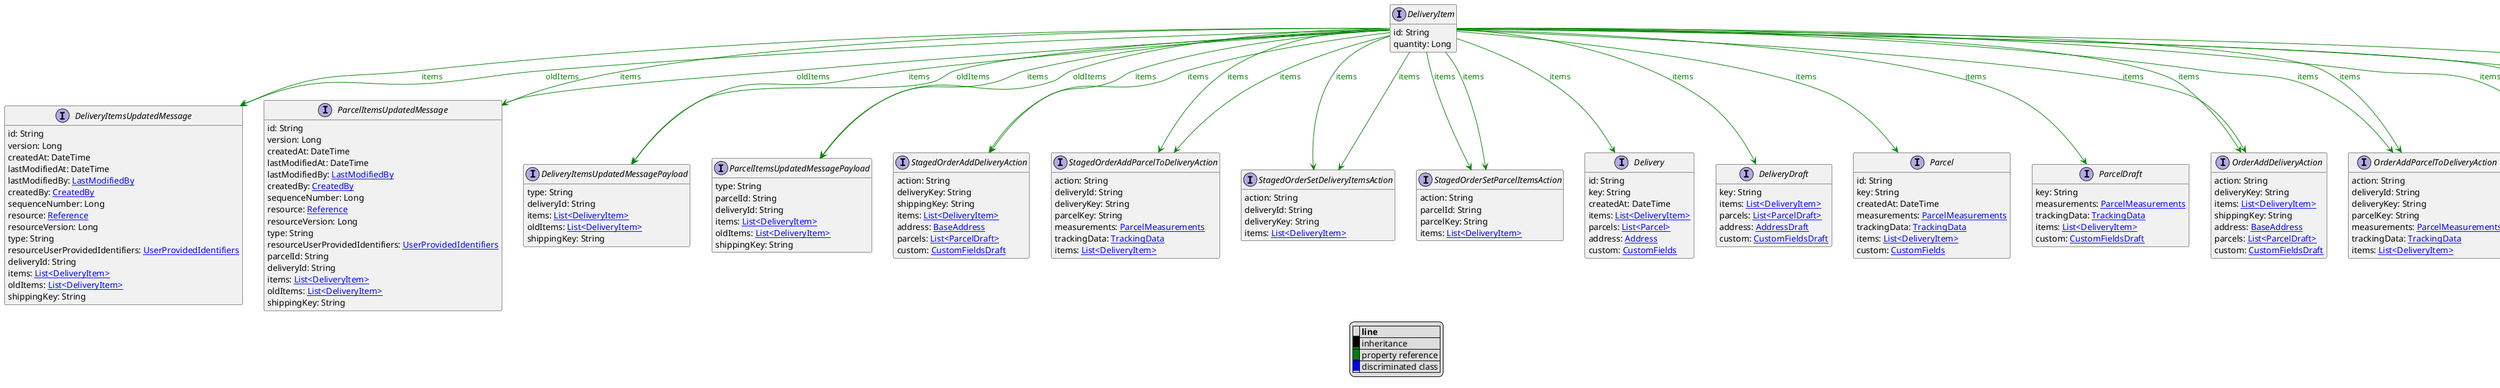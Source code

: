 @startuml

hide empty fields
hide empty methods
legend
|= |= line |
|<back:black>   </back>| inheritance |
|<back:green>   </back>| property reference |
|<back:blue>   </back>| discriminated class |
endlegend
interface DeliveryItem [[DeliveryItem.svg]]  {
    id: String
    quantity: Long
}



interface DeliveryItemsUpdatedMessage [[DeliveryItemsUpdatedMessage.svg]]  {
    id: String
    version: Long
    createdAt: DateTime
    lastModifiedAt: DateTime
    lastModifiedBy: [[LastModifiedBy.svg LastModifiedBy]]
    createdBy: [[CreatedBy.svg CreatedBy]]
    sequenceNumber: Long
    resource: [[Reference.svg Reference]]
    resourceVersion: Long
    type: String
    resourceUserProvidedIdentifiers: [[UserProvidedIdentifiers.svg UserProvidedIdentifiers]]
    deliveryId: String
    items: [[DeliveryItem.svg List<DeliveryItem>]]
    oldItems: [[DeliveryItem.svg List<DeliveryItem>]]
    shippingKey: String
}
interface ParcelItemsUpdatedMessage [[ParcelItemsUpdatedMessage.svg]]  {
    id: String
    version: Long
    createdAt: DateTime
    lastModifiedAt: DateTime
    lastModifiedBy: [[LastModifiedBy.svg LastModifiedBy]]
    createdBy: [[CreatedBy.svg CreatedBy]]
    sequenceNumber: Long
    resource: [[Reference.svg Reference]]
    resourceVersion: Long
    type: String
    resourceUserProvidedIdentifiers: [[UserProvidedIdentifiers.svg UserProvidedIdentifiers]]
    parcelId: String
    deliveryId: String
    items: [[DeliveryItem.svg List<DeliveryItem>]]
    oldItems: [[DeliveryItem.svg List<DeliveryItem>]]
    shippingKey: String
}
interface DeliveryItemsUpdatedMessagePayload [[DeliveryItemsUpdatedMessagePayload.svg]]  {
    type: String
    deliveryId: String
    items: [[DeliveryItem.svg List<DeliveryItem>]]
    oldItems: [[DeliveryItem.svg List<DeliveryItem>]]
    shippingKey: String
}
interface ParcelItemsUpdatedMessagePayload [[ParcelItemsUpdatedMessagePayload.svg]]  {
    type: String
    parcelId: String
    deliveryId: String
    items: [[DeliveryItem.svg List<DeliveryItem>]]
    oldItems: [[DeliveryItem.svg List<DeliveryItem>]]
    shippingKey: String
}
interface StagedOrderAddDeliveryAction [[StagedOrderAddDeliveryAction.svg]]  {
    action: String
    deliveryKey: String
    shippingKey: String
    items: [[DeliveryItem.svg List<DeliveryItem>]]
    address: [[BaseAddress.svg BaseAddress]]
    parcels: [[ParcelDraft.svg List<ParcelDraft>]]
    custom: [[CustomFieldsDraft.svg CustomFieldsDraft]]
}
interface StagedOrderAddParcelToDeliveryAction [[StagedOrderAddParcelToDeliveryAction.svg]]  {
    action: String
    deliveryId: String
    deliveryKey: String
    parcelKey: String
    measurements: [[ParcelMeasurements.svg ParcelMeasurements]]
    trackingData: [[TrackingData.svg TrackingData]]
    items: [[DeliveryItem.svg List<DeliveryItem>]]
}
interface StagedOrderSetDeliveryItemsAction [[StagedOrderSetDeliveryItemsAction.svg]]  {
    action: String
    deliveryId: String
    deliveryKey: String
    items: [[DeliveryItem.svg List<DeliveryItem>]]
}
interface StagedOrderSetParcelItemsAction [[StagedOrderSetParcelItemsAction.svg]]  {
    action: String
    parcelId: String
    parcelKey: String
    items: [[DeliveryItem.svg List<DeliveryItem>]]
}
interface Delivery [[Delivery.svg]]  {
    id: String
    key: String
    createdAt: DateTime
    items: [[DeliveryItem.svg List<DeliveryItem>]]
    parcels: [[Parcel.svg List<Parcel>]]
    address: [[Address.svg Address]]
    custom: [[CustomFields.svg CustomFields]]
}
interface DeliveryDraft [[DeliveryDraft.svg]]  {
    key: String
    items: [[DeliveryItem.svg List<DeliveryItem>]]
    parcels: [[ParcelDraft.svg List<ParcelDraft>]]
    address: [[AddressDraft.svg AddressDraft]]
    custom: [[CustomFieldsDraft.svg CustomFieldsDraft]]
}
interface Parcel [[Parcel.svg]]  {
    id: String
    key: String
    createdAt: DateTime
    measurements: [[ParcelMeasurements.svg ParcelMeasurements]]
    trackingData: [[TrackingData.svg TrackingData]]
    items: [[DeliveryItem.svg List<DeliveryItem>]]
    custom: [[CustomFields.svg CustomFields]]
}
interface ParcelDraft [[ParcelDraft.svg]]  {
    key: String
    measurements: [[ParcelMeasurements.svg ParcelMeasurements]]
    trackingData: [[TrackingData.svg TrackingData]]
    items: [[DeliveryItem.svg List<DeliveryItem>]]
    custom: [[CustomFieldsDraft.svg CustomFieldsDraft]]
}
interface OrderAddDeliveryAction [[OrderAddDeliveryAction.svg]]  {
    action: String
    deliveryKey: String
    items: [[DeliveryItem.svg List<DeliveryItem>]]
    shippingKey: String
    address: [[BaseAddress.svg BaseAddress]]
    parcels: [[ParcelDraft.svg List<ParcelDraft>]]
    custom: [[CustomFieldsDraft.svg CustomFieldsDraft]]
}
interface OrderAddParcelToDeliveryAction [[OrderAddParcelToDeliveryAction.svg]]  {
    action: String
    deliveryId: String
    deliveryKey: String
    parcelKey: String
    measurements: [[ParcelMeasurements.svg ParcelMeasurements]]
    trackingData: [[TrackingData.svg TrackingData]]
    items: [[DeliveryItem.svg List<DeliveryItem>]]
}
interface OrderSetDeliveryItemsAction [[OrderSetDeliveryItemsAction.svg]]  {
    action: String
    deliveryId: String
    deliveryKey: String
    items: [[DeliveryItem.svg List<DeliveryItem>]]
}
interface OrderSetParcelItemsAction [[OrderSetParcelItemsAction.svg]]  {
    action: String
    parcelId: String
    parcelKey: String
    items: [[DeliveryItem.svg List<DeliveryItem>]]
}

DeliveryItem --> DeliveryItemsUpdatedMessage #green;text:green : "items"
DeliveryItem --> DeliveryItemsUpdatedMessage #green;text:green : "oldItems"
DeliveryItem --> ParcelItemsUpdatedMessage #green;text:green : "items"
DeliveryItem --> ParcelItemsUpdatedMessage #green;text:green : "oldItems"
DeliveryItem --> DeliveryItemsUpdatedMessagePayload #green;text:green : "items"
DeliveryItem --> DeliveryItemsUpdatedMessagePayload #green;text:green : "oldItems"
DeliveryItem --> ParcelItemsUpdatedMessagePayload #green;text:green : "items"
DeliveryItem --> ParcelItemsUpdatedMessagePayload #green;text:green : "oldItems"
DeliveryItem --> StagedOrderAddDeliveryAction #green;text:green : "items"
DeliveryItem --> StagedOrderAddDeliveryAction #green;text:green : "items"
DeliveryItem --> StagedOrderAddParcelToDeliveryAction #green;text:green : "items"
DeliveryItem --> StagedOrderAddParcelToDeliveryAction #green;text:green : "items"
DeliveryItem --> StagedOrderSetDeliveryItemsAction #green;text:green : "items"
DeliveryItem --> StagedOrderSetDeliveryItemsAction #green;text:green : "items"
DeliveryItem --> StagedOrderSetParcelItemsAction #green;text:green : "items"
DeliveryItem --> StagedOrderSetParcelItemsAction #green;text:green : "items"
DeliveryItem --> Delivery #green;text:green : "items"
DeliveryItem --> DeliveryDraft #green;text:green : "items"
DeliveryItem --> Parcel #green;text:green : "items"
DeliveryItem --> ParcelDraft #green;text:green : "items"
DeliveryItem --> OrderAddDeliveryAction #green;text:green : "items"
DeliveryItem --> OrderAddDeliveryAction #green;text:green : "items"
DeliveryItem --> OrderAddParcelToDeliveryAction #green;text:green : "items"
DeliveryItem --> OrderAddParcelToDeliveryAction #green;text:green : "items"
DeliveryItem --> OrderSetDeliveryItemsAction #green;text:green : "items"
DeliveryItem --> OrderSetDeliveryItemsAction #green;text:green : "items"
DeliveryItem --> OrderSetParcelItemsAction #green;text:green : "items"
DeliveryItem --> OrderSetParcelItemsAction #green;text:green : "items"
@enduml

